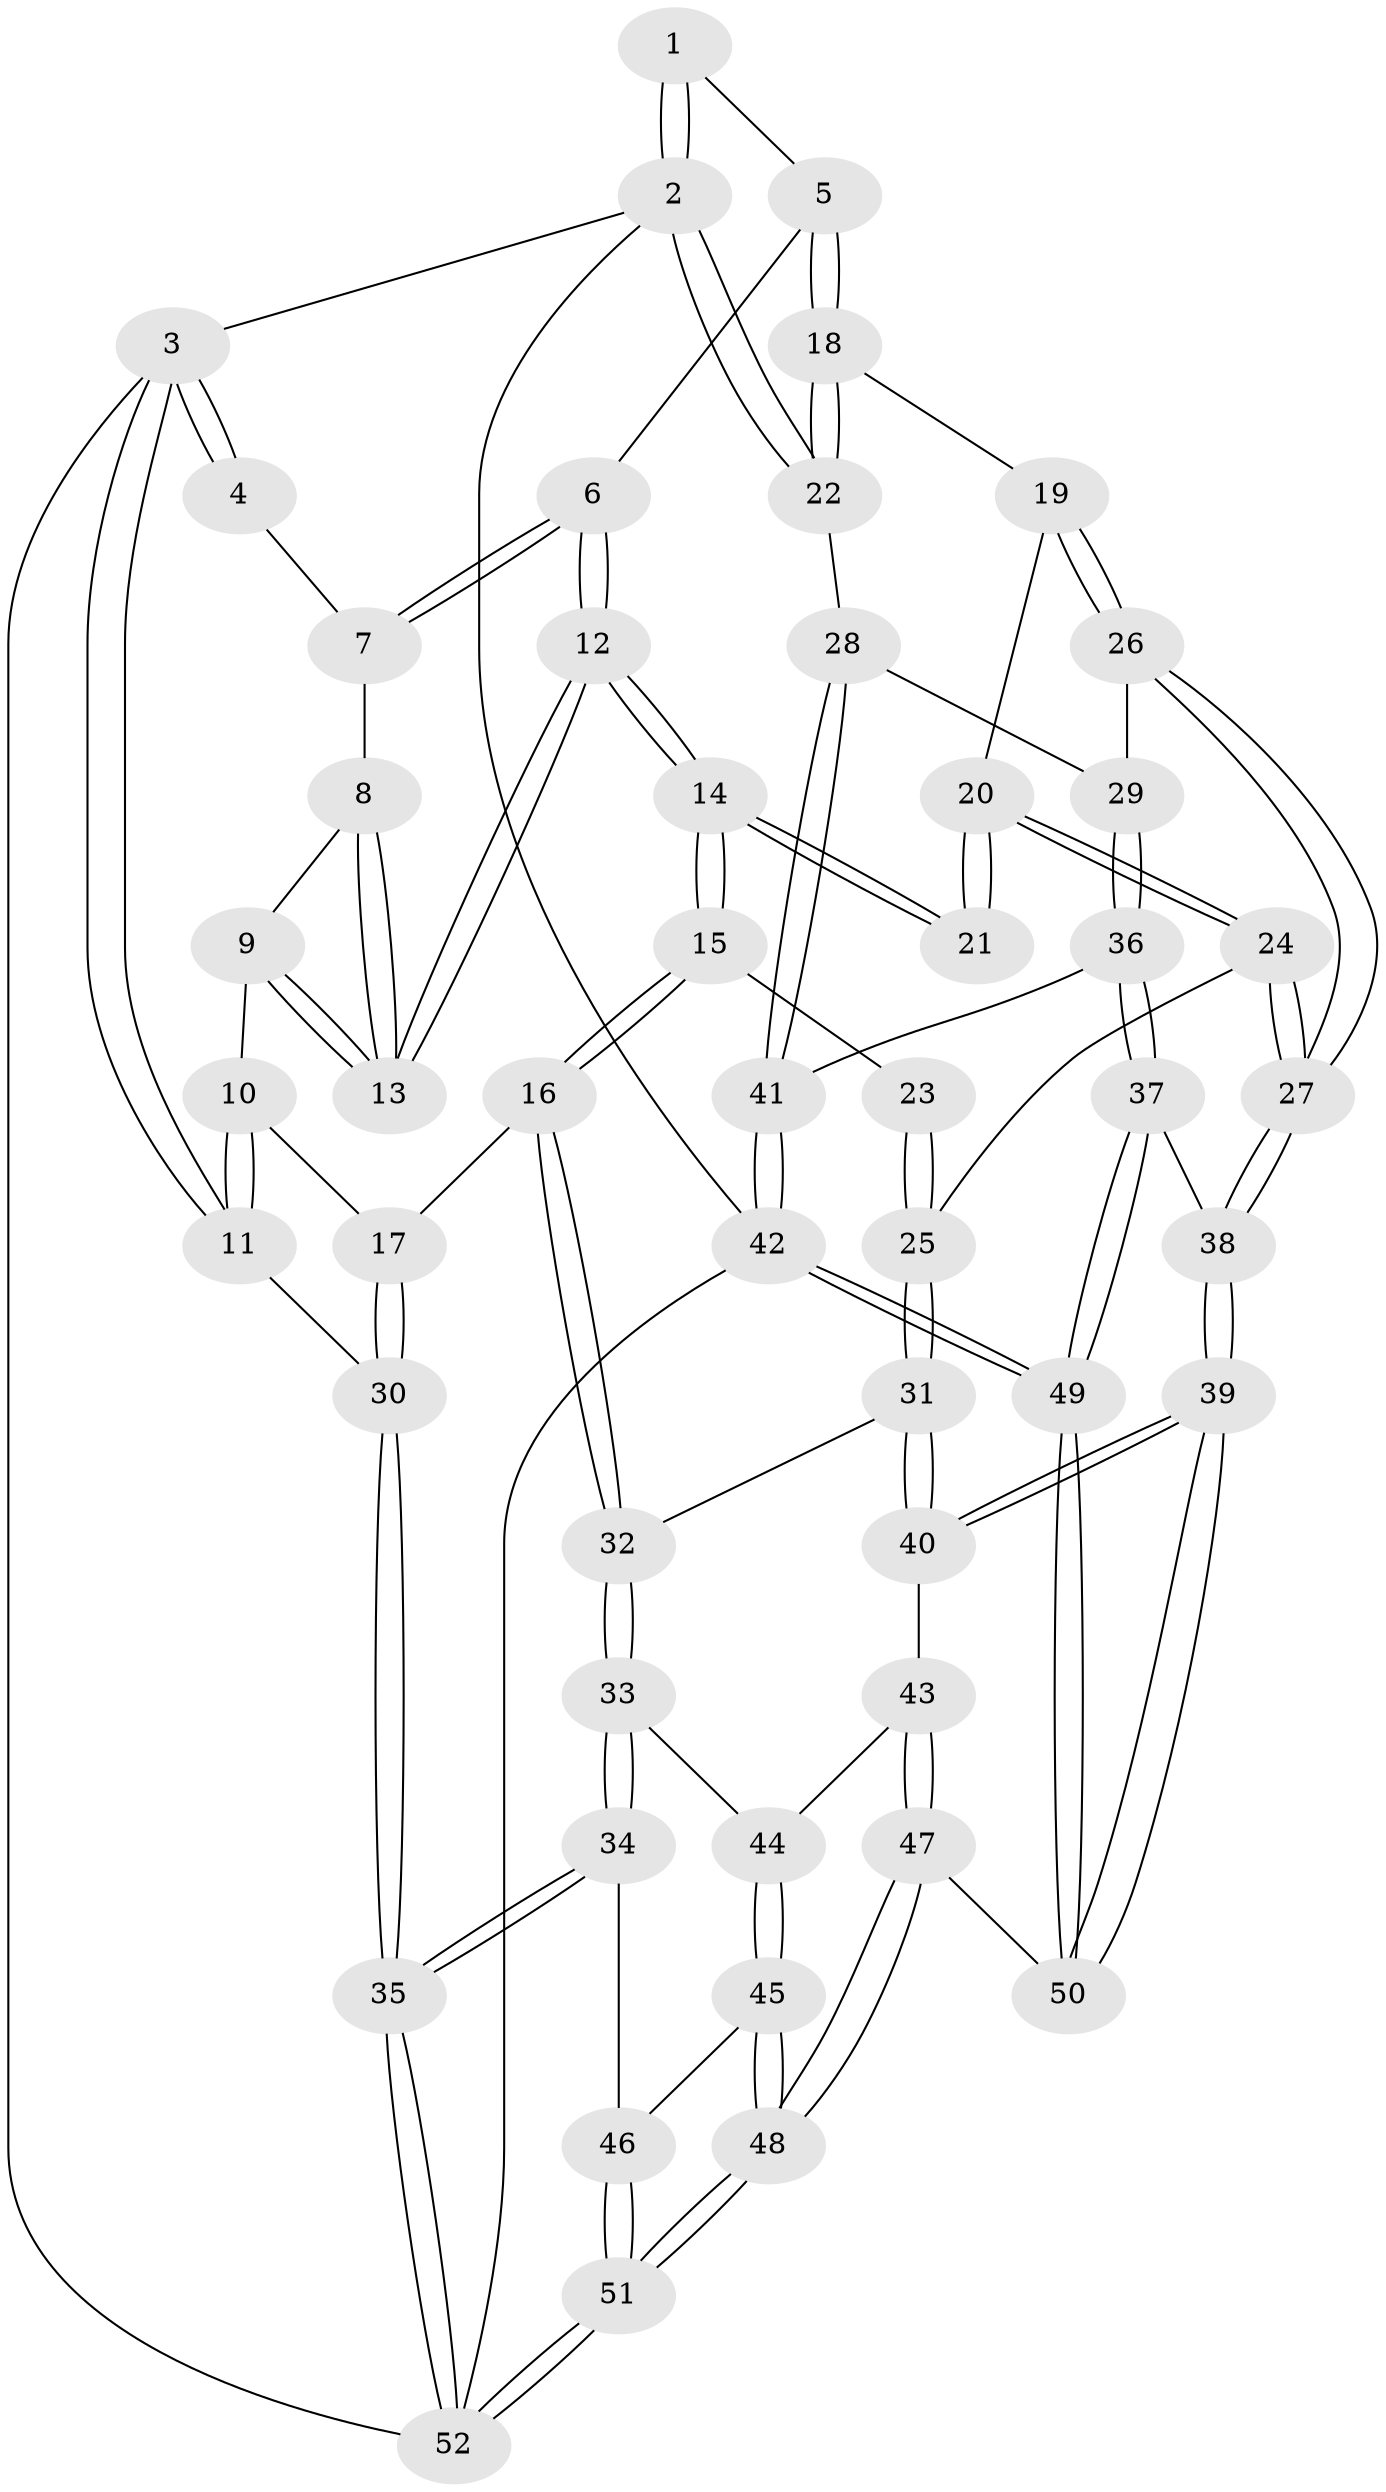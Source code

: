 // coarse degree distribution, {4: 0.2972972972972973, 2: 0.10810810810810811, 3: 0.5945945945945946}
// Generated by graph-tools (version 1.1) at 2025/38/03/04/25 23:38:22]
// undirected, 52 vertices, 127 edges
graph export_dot {
  node [color=gray90,style=filled];
  1 [pos="+0.807666015203977+0"];
  2 [pos="+1+0"];
  3 [pos="+0+0"];
  4 [pos="+0.38312344514024466+0.008616834439041697"];
  5 [pos="+0.7425571009375089+0.3119989689641331"];
  6 [pos="+0.5572356353486979+0.27764066869154813"];
  7 [pos="+0.3838091885874302+0.02018099114302849"];
  8 [pos="+0.3381248885550381+0.16821322681494819"];
  9 [pos="+0.2325458386724251+0.297512505131734"];
  10 [pos="+0.18876986073233076+0.329247613051121"];
  11 [pos="+0+0.299298838413807"];
  12 [pos="+0.4344206487461223+0.41259207271658904"];
  13 [pos="+0.434285063213049+0.4123881089219301"];
  14 [pos="+0.4340533522335169+0.41855453879222576"];
  15 [pos="+0.40527119026224634+0.4831396434622965"];
  16 [pos="+0.3966172383806867+0.49916730310524243"];
  17 [pos="+0.2747861359626483+0.48646613521547827"];
  18 [pos="+0.749015110503711+0.32655992038168485"];
  19 [pos="+0.7375008871043455+0.3833015380190039"];
  20 [pos="+0.6297714243897267+0.43958296774983485"];
  21 [pos="+0.6157288360219207+0.4422760720236368"];
  22 [pos="+1+0.3698499858354116"];
  23 [pos="+0.5718820956658605+0.4931222806091543"];
  24 [pos="+0.5876440710779955+0.6090612795172436"];
  25 [pos="+0.5446911368092174+0.609846203274323"];
  26 [pos="+0.7753388344938275+0.5307857472695189"];
  27 [pos="+0.6831781042750014+0.6315485792551474"];
  28 [pos="+1+0.5109434427279427"];
  29 [pos="+0.8440126940068102+0.5627607191123697"];
  30 [pos="+0.006733924312195387+0.7084073428404163"];
  31 [pos="+0.48564859807190974+0.6215954341330906"];
  32 [pos="+0.43853395918953436+0.6082776198001231"];
  33 [pos="+0.35386242052431577+0.7161646581257287"];
  34 [pos="+0.17700202837916013+0.7594826613676418"];
  35 [pos="+0.006392287917822879+0.7214482879567924"];
  36 [pos="+0.8833502087988608+0.75307622488064"];
  37 [pos="+0.7898103558908345+0.8383990699704075"];
  38 [pos="+0.7160997403163045+0.8216750397783199"];
  39 [pos="+0.642952795120967+0.8555556582096263"];
  40 [pos="+0.5797422707449996+0.8331033017154725"];
  41 [pos="+1+0.720757047931829"];
  42 [pos="+1+1"];
  43 [pos="+0.4769532966635627+0.8500276350942376"];
  44 [pos="+0.43750391640176345+0.8403362787598657"];
  45 [pos="+0.3473583742932765+0.9342809338011739"];
  46 [pos="+0.2654632110389376+0.8806538908204914"];
  47 [pos="+0.45687352257535374+1"];
  48 [pos="+0.3966140717378594+1"];
  49 [pos="+1+1"];
  50 [pos="+0.5643196598561715+1"];
  51 [pos="+0.08163774120318269+1"];
  52 [pos="+0+1"];
  1 -- 2;
  1 -- 2;
  1 -- 5;
  2 -- 3;
  2 -- 22;
  2 -- 22;
  2 -- 42;
  3 -- 4;
  3 -- 4;
  3 -- 11;
  3 -- 11;
  3 -- 52;
  4 -- 7;
  5 -- 6;
  5 -- 18;
  5 -- 18;
  6 -- 7;
  6 -- 7;
  6 -- 12;
  6 -- 12;
  7 -- 8;
  8 -- 9;
  8 -- 13;
  8 -- 13;
  9 -- 10;
  9 -- 13;
  9 -- 13;
  10 -- 11;
  10 -- 11;
  10 -- 17;
  11 -- 30;
  12 -- 13;
  12 -- 13;
  12 -- 14;
  12 -- 14;
  14 -- 15;
  14 -- 15;
  14 -- 21;
  14 -- 21;
  15 -- 16;
  15 -- 16;
  15 -- 23;
  16 -- 17;
  16 -- 32;
  16 -- 32;
  17 -- 30;
  17 -- 30;
  18 -- 19;
  18 -- 22;
  18 -- 22;
  19 -- 20;
  19 -- 26;
  19 -- 26;
  20 -- 21;
  20 -- 21;
  20 -- 24;
  20 -- 24;
  22 -- 28;
  23 -- 25;
  23 -- 25;
  24 -- 25;
  24 -- 27;
  24 -- 27;
  25 -- 31;
  25 -- 31;
  26 -- 27;
  26 -- 27;
  26 -- 29;
  27 -- 38;
  27 -- 38;
  28 -- 29;
  28 -- 41;
  28 -- 41;
  29 -- 36;
  29 -- 36;
  30 -- 35;
  30 -- 35;
  31 -- 32;
  31 -- 40;
  31 -- 40;
  32 -- 33;
  32 -- 33;
  33 -- 34;
  33 -- 34;
  33 -- 44;
  34 -- 35;
  34 -- 35;
  34 -- 46;
  35 -- 52;
  35 -- 52;
  36 -- 37;
  36 -- 37;
  36 -- 41;
  37 -- 38;
  37 -- 49;
  37 -- 49;
  38 -- 39;
  38 -- 39;
  39 -- 40;
  39 -- 40;
  39 -- 50;
  39 -- 50;
  40 -- 43;
  41 -- 42;
  41 -- 42;
  42 -- 49;
  42 -- 49;
  42 -- 52;
  43 -- 44;
  43 -- 47;
  43 -- 47;
  44 -- 45;
  44 -- 45;
  45 -- 46;
  45 -- 48;
  45 -- 48;
  46 -- 51;
  46 -- 51;
  47 -- 48;
  47 -- 48;
  47 -- 50;
  48 -- 51;
  48 -- 51;
  49 -- 50;
  49 -- 50;
  51 -- 52;
  51 -- 52;
}
